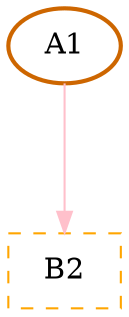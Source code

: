 digraph G {
graph [root="Demo",rankdir   = TB, nodesep           = 0.6, mindist     = 1.0, ranksep = 1.0, overlap = false]
node [style     = "filled", fillcolor = "white", color = "black"]
A1[cpu="0", flags="0x00402002", type="tmsg", toffs="0", pattern="patternA", patentry="true", patexit="false", beamproc="beamA", bpentry="false", bpexit="false", fid="1", gid="33", evtno="0", beamin="0", bpcstart="0", sid="0", bpid="0", reqnobeam="0", vacc="0", id="0x1021000000000000", par="0x00000000041209a0", tef="2068673551", shape     = "oval", fillcolor = "white", penwidth=2, color = "darkorange3"];
B2[cpu="0", flags="0x00008013", type="global", section="registers", shape = "rectangle", color = "orange", style = "dashed, filled"];
A1->B2 [type="dynpar0", color = "pink"];
}
